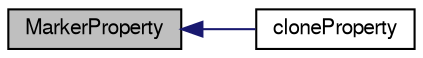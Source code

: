 digraph G
{
  edge [fontname="FreeSans",fontsize="10",labelfontname="FreeSans",labelfontsize="10"];
  node [fontname="FreeSans",fontsize="10",shape=record];
  rankdir="LR";
  Node1 [label="MarkerProperty",height=0.2,width=0.4,color="black", fillcolor="grey75", style="filled" fontcolor="black"];
  Node1 -> Node2 [dir="back",color="midnightblue",fontsize="10",style="solid",fontname="FreeSans"];
  Node2 [label="cloneProperty",height=0.2,width=0.4,color="black", fillcolor="white", style="filled",URL="$classorg_1_1octave_1_1graphics_1_1_marker_property.html#a7c8b8285f8124d4149314677efc793a9"];
}
